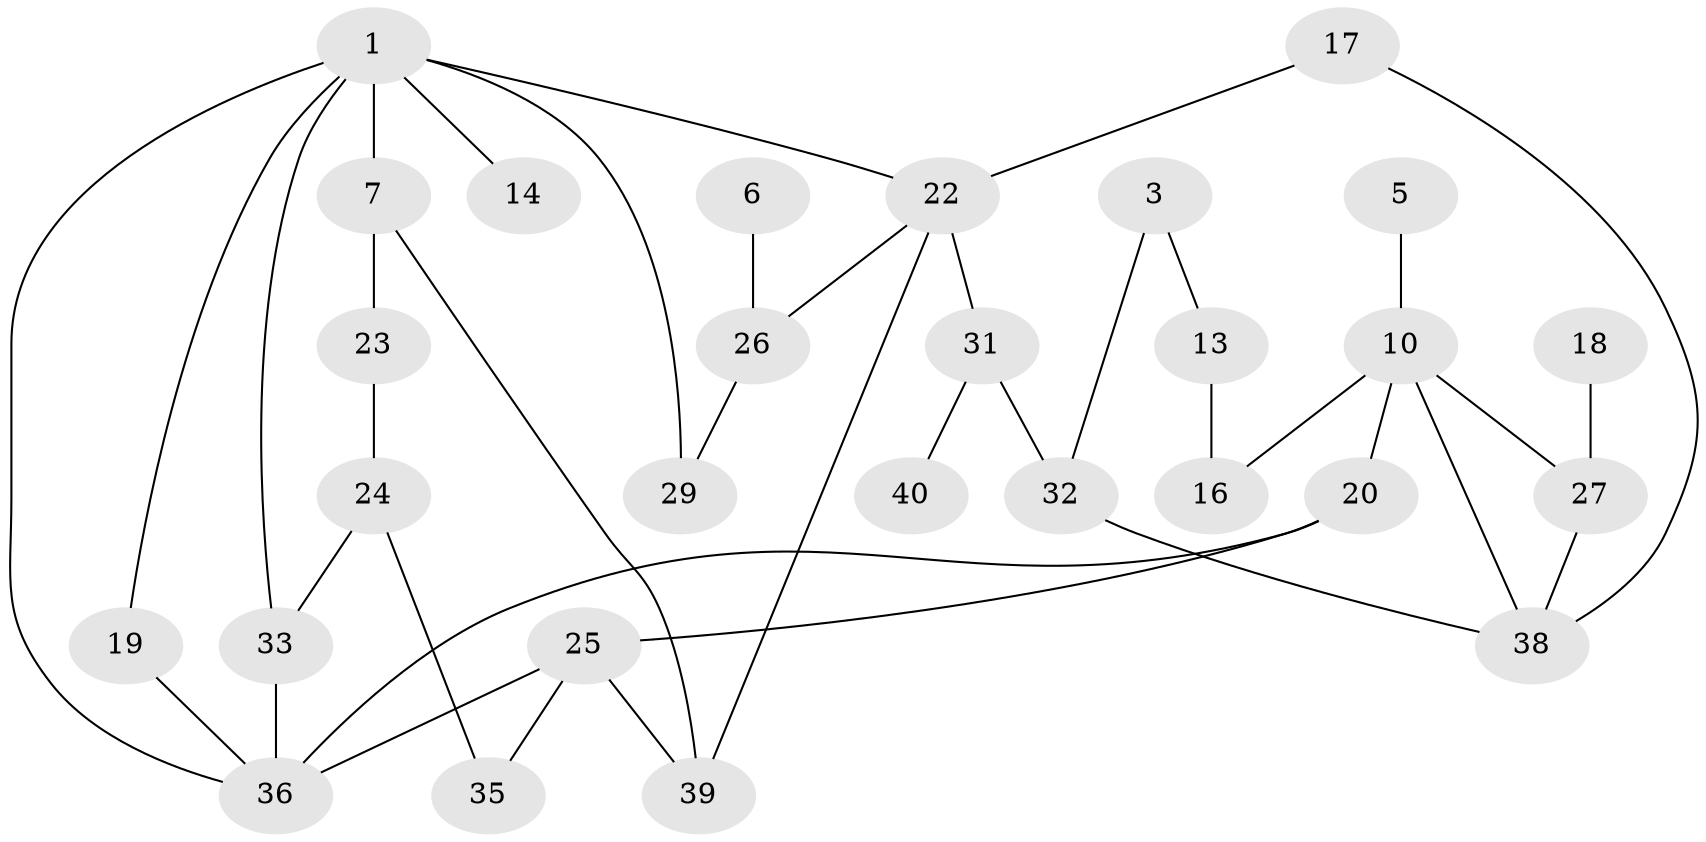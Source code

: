 // original degree distribution, {7: 0.012658227848101266, 2: 0.25316455696202533, 3: 0.2911392405063291, 1: 0.24050632911392406, 0: 0.12658227848101267, 4: 0.06329113924050633, 5: 0.012658227848101266}
// Generated by graph-tools (version 1.1) at 2025/00/03/09/25 03:00:50]
// undirected, 28 vertices, 39 edges
graph export_dot {
graph [start="1"]
  node [color=gray90,style=filled];
  1;
  3;
  5;
  6;
  7;
  10;
  13;
  14;
  16;
  17;
  18;
  19;
  20;
  22;
  23;
  24;
  25;
  26;
  27;
  29;
  31;
  32;
  33;
  35;
  36;
  38;
  39;
  40;
  1 -- 7 [weight=1.0];
  1 -- 14 [weight=1.0];
  1 -- 19 [weight=1.0];
  1 -- 22 [weight=1.0];
  1 -- 29 [weight=1.0];
  1 -- 33 [weight=1.0];
  1 -- 36 [weight=1.0];
  3 -- 13 [weight=1.0];
  3 -- 32 [weight=1.0];
  5 -- 10 [weight=1.0];
  6 -- 26 [weight=1.0];
  7 -- 23 [weight=1.0];
  7 -- 39 [weight=1.0];
  10 -- 16 [weight=1.0];
  10 -- 20 [weight=1.0];
  10 -- 27 [weight=1.0];
  10 -- 38 [weight=1.0];
  13 -- 16 [weight=1.0];
  17 -- 22 [weight=1.0];
  17 -- 38 [weight=1.0];
  18 -- 27 [weight=1.0];
  19 -- 36 [weight=1.0];
  20 -- 25 [weight=1.0];
  20 -- 36 [weight=1.0];
  22 -- 26 [weight=1.0];
  22 -- 31 [weight=2.0];
  22 -- 39 [weight=1.0];
  23 -- 24 [weight=1.0];
  24 -- 33 [weight=1.0];
  24 -- 35 [weight=1.0];
  25 -- 35 [weight=1.0];
  25 -- 36 [weight=1.0];
  25 -- 39 [weight=1.0];
  26 -- 29 [weight=1.0];
  27 -- 38 [weight=1.0];
  31 -- 32 [weight=2.0];
  31 -- 40 [weight=1.0];
  32 -- 38 [weight=1.0];
  33 -- 36 [weight=1.0];
}
